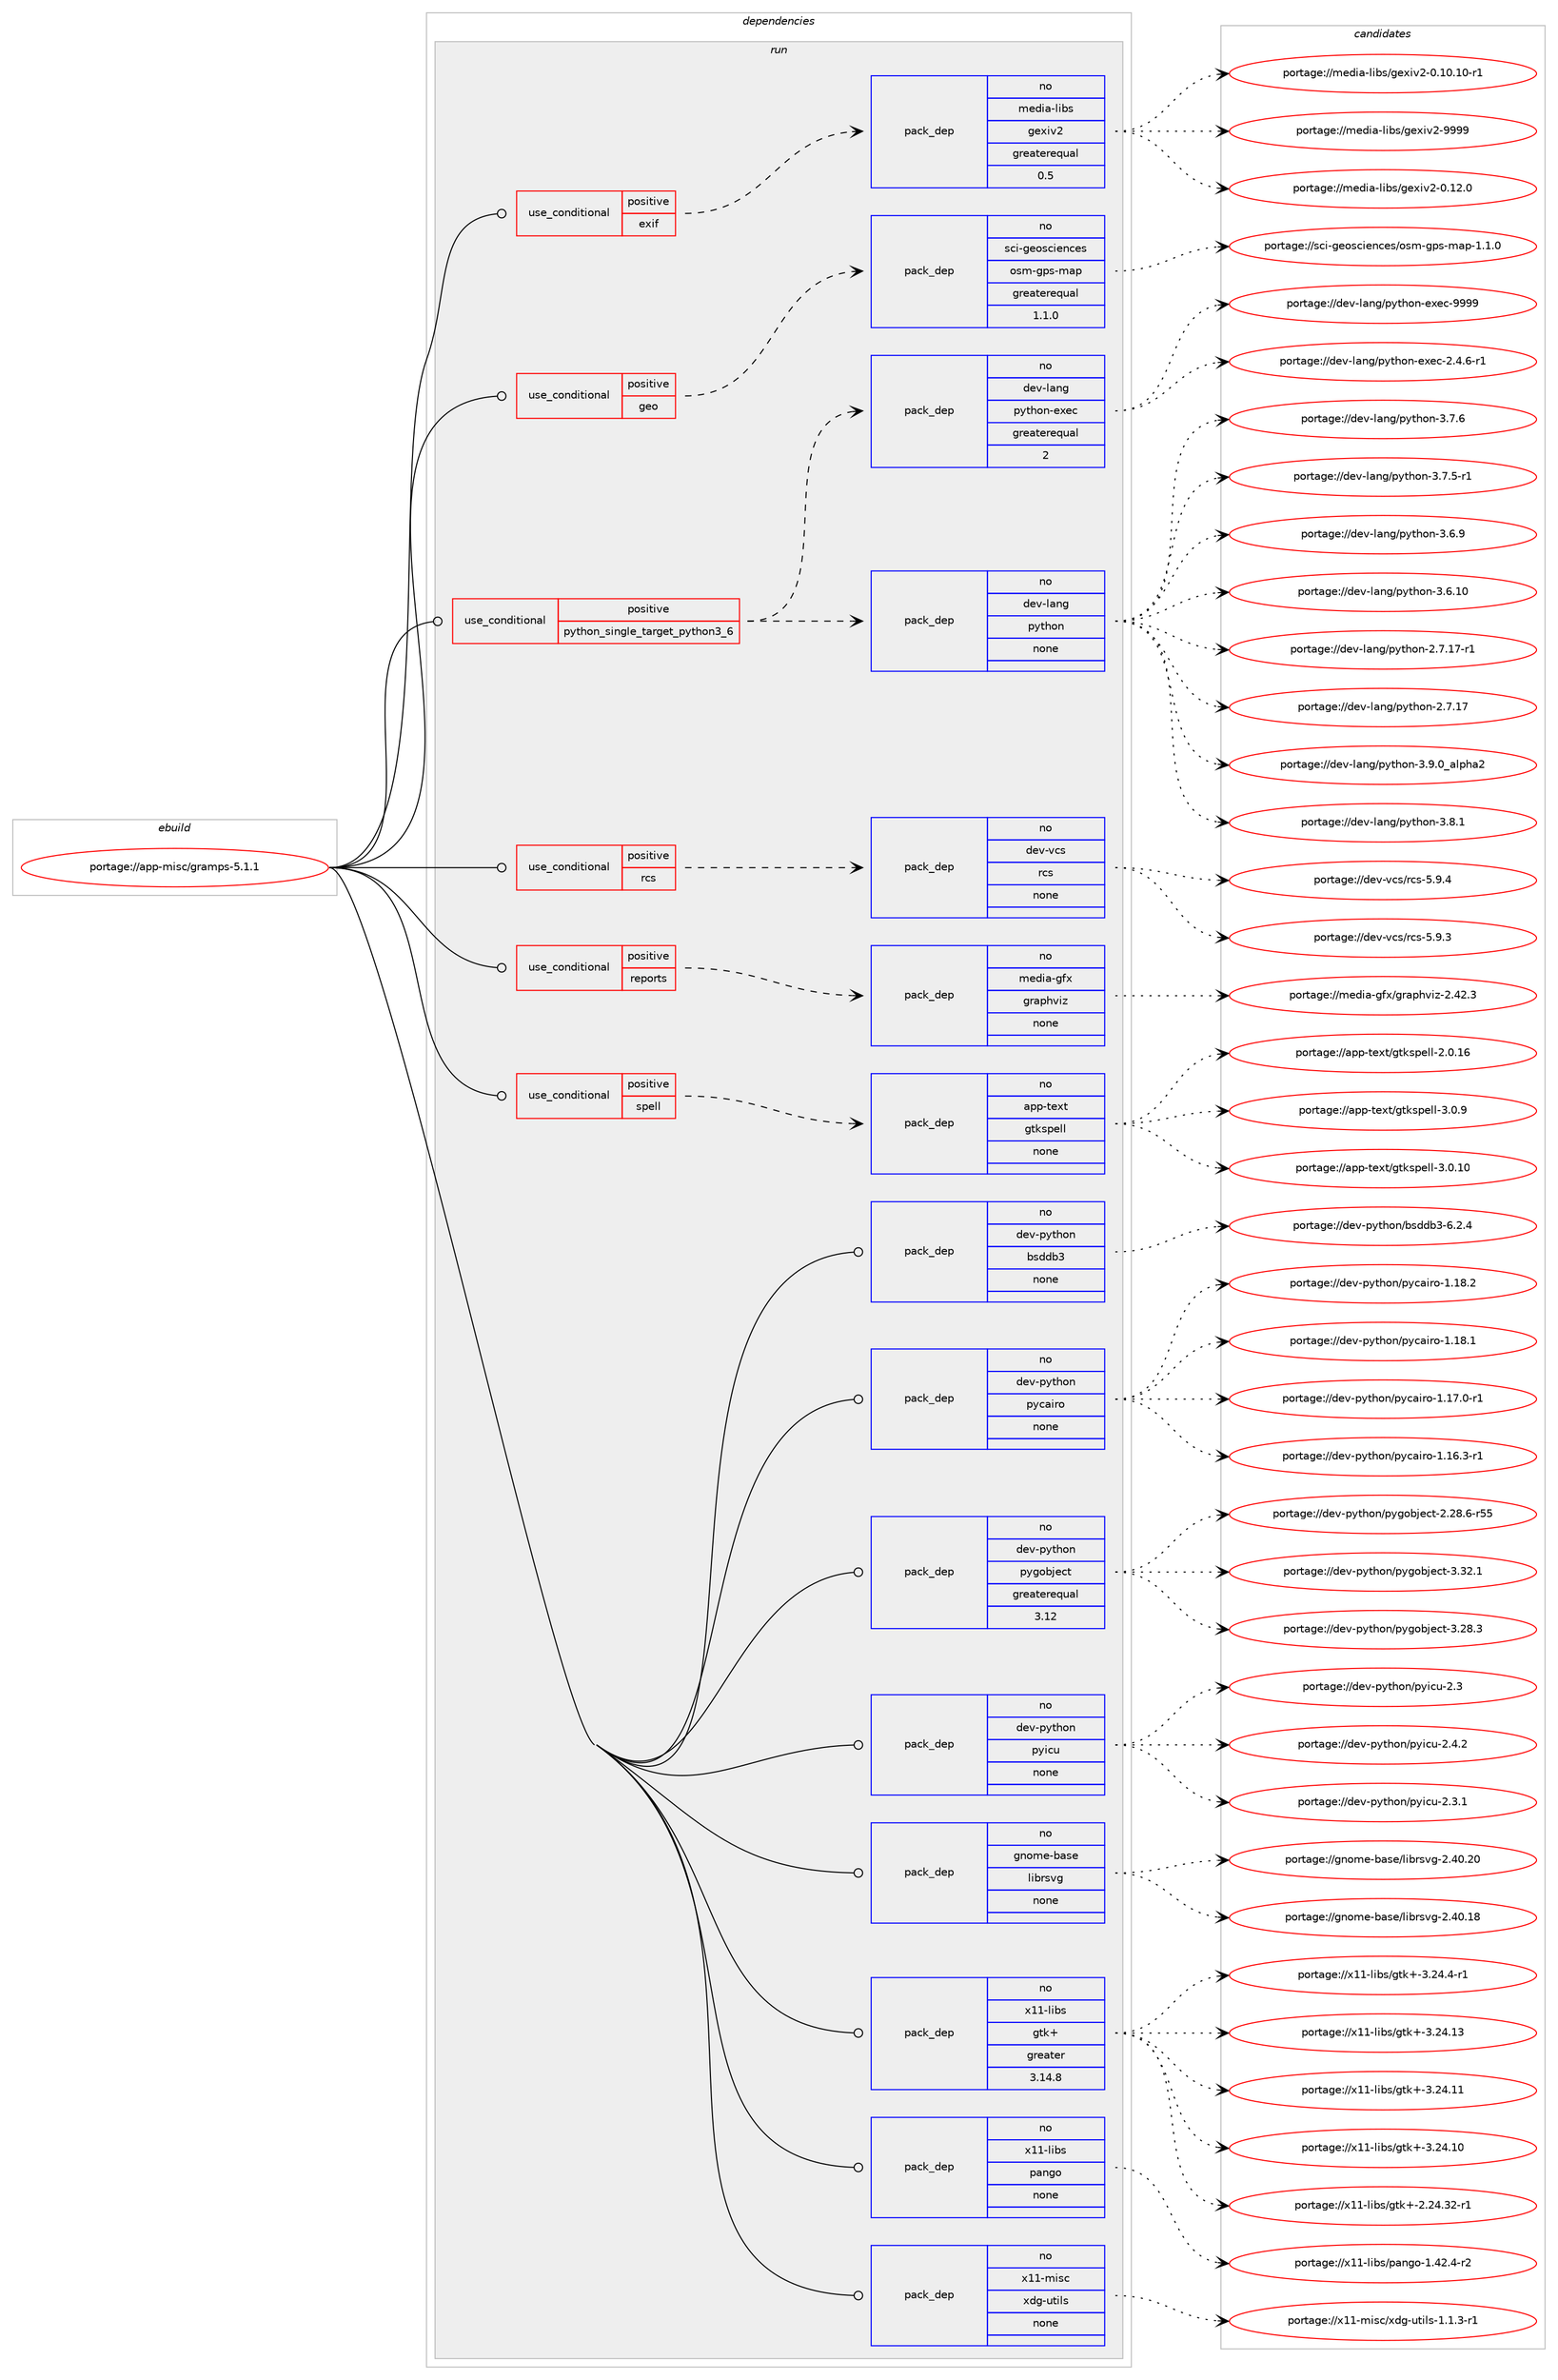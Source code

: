 digraph prolog {

# *************
# Graph options
# *************

newrank=true;
concentrate=true;
compound=true;
graph [rankdir=LR,fontname=Helvetica,fontsize=10,ranksep=1.5];#, ranksep=2.5, nodesep=0.2];
edge  [arrowhead=vee];
node  [fontname=Helvetica,fontsize=10];

# **********
# The ebuild
# **********

subgraph cluster_leftcol {
color=gray;
label=<<i>ebuild</i>>;
id [label="portage://app-misc/gramps-5.1.1", color=red, width=4, href="../app-misc/gramps-5.1.1.svg"];
}

# ****************
# The dependencies
# ****************

subgraph cluster_midcol {
color=gray;
label=<<i>dependencies</i>>;
subgraph cluster_compile {
fillcolor="#eeeeee";
style=filled;
label=<<i>compile</i>>;
}
subgraph cluster_compileandrun {
fillcolor="#eeeeee";
style=filled;
label=<<i>compile and run</i>>;
}
subgraph cluster_run {
fillcolor="#eeeeee";
style=filled;
label=<<i>run</i>>;
subgraph cond143381 {
dependency612046 [label=<<TABLE BORDER="0" CELLBORDER="1" CELLSPACING="0" CELLPADDING="4"><TR><TD ROWSPAN="3" CELLPADDING="10">use_conditional</TD></TR><TR><TD>positive</TD></TR><TR><TD>exif</TD></TR></TABLE>>, shape=none, color=red];
subgraph pack460472 {
dependency612047 [label=<<TABLE BORDER="0" CELLBORDER="1" CELLSPACING="0" CELLPADDING="4" WIDTH="220"><TR><TD ROWSPAN="6" CELLPADDING="30">pack_dep</TD></TR><TR><TD WIDTH="110">no</TD></TR><TR><TD>media-libs</TD></TR><TR><TD>gexiv2</TD></TR><TR><TD>greaterequal</TD></TR><TR><TD>0.5</TD></TR></TABLE>>, shape=none, color=blue];
}
dependency612046:e -> dependency612047:w [weight=20,style="dashed",arrowhead="vee"];
}
id:e -> dependency612046:w [weight=20,style="solid",arrowhead="odot"];
subgraph cond143382 {
dependency612048 [label=<<TABLE BORDER="0" CELLBORDER="1" CELLSPACING="0" CELLPADDING="4"><TR><TD ROWSPAN="3" CELLPADDING="10">use_conditional</TD></TR><TR><TD>positive</TD></TR><TR><TD>geo</TD></TR></TABLE>>, shape=none, color=red];
subgraph pack460473 {
dependency612049 [label=<<TABLE BORDER="0" CELLBORDER="1" CELLSPACING="0" CELLPADDING="4" WIDTH="220"><TR><TD ROWSPAN="6" CELLPADDING="30">pack_dep</TD></TR><TR><TD WIDTH="110">no</TD></TR><TR><TD>sci-geosciences</TD></TR><TR><TD>osm-gps-map</TD></TR><TR><TD>greaterequal</TD></TR><TR><TD>1.1.0</TD></TR></TABLE>>, shape=none, color=blue];
}
dependency612048:e -> dependency612049:w [weight=20,style="dashed",arrowhead="vee"];
}
id:e -> dependency612048:w [weight=20,style="solid",arrowhead="odot"];
subgraph cond143383 {
dependency612050 [label=<<TABLE BORDER="0" CELLBORDER="1" CELLSPACING="0" CELLPADDING="4"><TR><TD ROWSPAN="3" CELLPADDING="10">use_conditional</TD></TR><TR><TD>positive</TD></TR><TR><TD>python_single_target_python3_6</TD></TR></TABLE>>, shape=none, color=red];
subgraph pack460474 {
dependency612051 [label=<<TABLE BORDER="0" CELLBORDER="1" CELLSPACING="0" CELLPADDING="4" WIDTH="220"><TR><TD ROWSPAN="6" CELLPADDING="30">pack_dep</TD></TR><TR><TD WIDTH="110">no</TD></TR><TR><TD>dev-lang</TD></TR><TR><TD>python</TD></TR><TR><TD>none</TD></TR><TR><TD></TD></TR></TABLE>>, shape=none, color=blue];
}
dependency612050:e -> dependency612051:w [weight=20,style="dashed",arrowhead="vee"];
subgraph pack460475 {
dependency612052 [label=<<TABLE BORDER="0" CELLBORDER="1" CELLSPACING="0" CELLPADDING="4" WIDTH="220"><TR><TD ROWSPAN="6" CELLPADDING="30">pack_dep</TD></TR><TR><TD WIDTH="110">no</TD></TR><TR><TD>dev-lang</TD></TR><TR><TD>python-exec</TD></TR><TR><TD>greaterequal</TD></TR><TR><TD>2</TD></TR></TABLE>>, shape=none, color=blue];
}
dependency612050:e -> dependency612052:w [weight=20,style="dashed",arrowhead="vee"];
}
id:e -> dependency612050:w [weight=20,style="solid",arrowhead="odot"];
subgraph cond143384 {
dependency612053 [label=<<TABLE BORDER="0" CELLBORDER="1" CELLSPACING="0" CELLPADDING="4"><TR><TD ROWSPAN="3" CELLPADDING="10">use_conditional</TD></TR><TR><TD>positive</TD></TR><TR><TD>rcs</TD></TR></TABLE>>, shape=none, color=red];
subgraph pack460476 {
dependency612054 [label=<<TABLE BORDER="0" CELLBORDER="1" CELLSPACING="0" CELLPADDING="4" WIDTH="220"><TR><TD ROWSPAN="6" CELLPADDING="30">pack_dep</TD></TR><TR><TD WIDTH="110">no</TD></TR><TR><TD>dev-vcs</TD></TR><TR><TD>rcs</TD></TR><TR><TD>none</TD></TR><TR><TD></TD></TR></TABLE>>, shape=none, color=blue];
}
dependency612053:e -> dependency612054:w [weight=20,style="dashed",arrowhead="vee"];
}
id:e -> dependency612053:w [weight=20,style="solid",arrowhead="odot"];
subgraph cond143385 {
dependency612055 [label=<<TABLE BORDER="0" CELLBORDER="1" CELLSPACING="0" CELLPADDING="4"><TR><TD ROWSPAN="3" CELLPADDING="10">use_conditional</TD></TR><TR><TD>positive</TD></TR><TR><TD>reports</TD></TR></TABLE>>, shape=none, color=red];
subgraph pack460477 {
dependency612056 [label=<<TABLE BORDER="0" CELLBORDER="1" CELLSPACING="0" CELLPADDING="4" WIDTH="220"><TR><TD ROWSPAN="6" CELLPADDING="30">pack_dep</TD></TR><TR><TD WIDTH="110">no</TD></TR><TR><TD>media-gfx</TD></TR><TR><TD>graphviz</TD></TR><TR><TD>none</TD></TR><TR><TD></TD></TR></TABLE>>, shape=none, color=blue];
}
dependency612055:e -> dependency612056:w [weight=20,style="dashed",arrowhead="vee"];
}
id:e -> dependency612055:w [weight=20,style="solid",arrowhead="odot"];
subgraph cond143386 {
dependency612057 [label=<<TABLE BORDER="0" CELLBORDER="1" CELLSPACING="0" CELLPADDING="4"><TR><TD ROWSPAN="3" CELLPADDING="10">use_conditional</TD></TR><TR><TD>positive</TD></TR><TR><TD>spell</TD></TR></TABLE>>, shape=none, color=red];
subgraph pack460478 {
dependency612058 [label=<<TABLE BORDER="0" CELLBORDER="1" CELLSPACING="0" CELLPADDING="4" WIDTH="220"><TR><TD ROWSPAN="6" CELLPADDING="30">pack_dep</TD></TR><TR><TD WIDTH="110">no</TD></TR><TR><TD>app-text</TD></TR><TR><TD>gtkspell</TD></TR><TR><TD>none</TD></TR><TR><TD></TD></TR></TABLE>>, shape=none, color=blue];
}
dependency612057:e -> dependency612058:w [weight=20,style="dashed",arrowhead="vee"];
}
id:e -> dependency612057:w [weight=20,style="solid",arrowhead="odot"];
subgraph pack460479 {
dependency612059 [label=<<TABLE BORDER="0" CELLBORDER="1" CELLSPACING="0" CELLPADDING="4" WIDTH="220"><TR><TD ROWSPAN="6" CELLPADDING="30">pack_dep</TD></TR><TR><TD WIDTH="110">no</TD></TR><TR><TD>dev-python</TD></TR><TR><TD>bsddb3</TD></TR><TR><TD>none</TD></TR><TR><TD></TD></TR></TABLE>>, shape=none, color=blue];
}
id:e -> dependency612059:w [weight=20,style="solid",arrowhead="odot"];
subgraph pack460480 {
dependency612060 [label=<<TABLE BORDER="0" CELLBORDER="1" CELLSPACING="0" CELLPADDING="4" WIDTH="220"><TR><TD ROWSPAN="6" CELLPADDING="30">pack_dep</TD></TR><TR><TD WIDTH="110">no</TD></TR><TR><TD>dev-python</TD></TR><TR><TD>pycairo</TD></TR><TR><TD>none</TD></TR><TR><TD></TD></TR></TABLE>>, shape=none, color=blue];
}
id:e -> dependency612060:w [weight=20,style="solid",arrowhead="odot"];
subgraph pack460481 {
dependency612061 [label=<<TABLE BORDER="0" CELLBORDER="1" CELLSPACING="0" CELLPADDING="4" WIDTH="220"><TR><TD ROWSPAN="6" CELLPADDING="30">pack_dep</TD></TR><TR><TD WIDTH="110">no</TD></TR><TR><TD>dev-python</TD></TR><TR><TD>pygobject</TD></TR><TR><TD>greaterequal</TD></TR><TR><TD>3.12</TD></TR></TABLE>>, shape=none, color=blue];
}
id:e -> dependency612061:w [weight=20,style="solid",arrowhead="odot"];
subgraph pack460482 {
dependency612062 [label=<<TABLE BORDER="0" CELLBORDER="1" CELLSPACING="0" CELLPADDING="4" WIDTH="220"><TR><TD ROWSPAN="6" CELLPADDING="30">pack_dep</TD></TR><TR><TD WIDTH="110">no</TD></TR><TR><TD>dev-python</TD></TR><TR><TD>pyicu</TD></TR><TR><TD>none</TD></TR><TR><TD></TD></TR></TABLE>>, shape=none, color=blue];
}
id:e -> dependency612062:w [weight=20,style="solid",arrowhead="odot"];
subgraph pack460483 {
dependency612063 [label=<<TABLE BORDER="0" CELLBORDER="1" CELLSPACING="0" CELLPADDING="4" WIDTH="220"><TR><TD ROWSPAN="6" CELLPADDING="30">pack_dep</TD></TR><TR><TD WIDTH="110">no</TD></TR><TR><TD>gnome-base</TD></TR><TR><TD>librsvg</TD></TR><TR><TD>none</TD></TR><TR><TD></TD></TR></TABLE>>, shape=none, color=blue];
}
id:e -> dependency612063:w [weight=20,style="solid",arrowhead="odot"];
subgraph pack460484 {
dependency612064 [label=<<TABLE BORDER="0" CELLBORDER="1" CELLSPACING="0" CELLPADDING="4" WIDTH="220"><TR><TD ROWSPAN="6" CELLPADDING="30">pack_dep</TD></TR><TR><TD WIDTH="110">no</TD></TR><TR><TD>x11-libs</TD></TR><TR><TD>gtk+</TD></TR><TR><TD>greater</TD></TR><TR><TD>3.14.8</TD></TR></TABLE>>, shape=none, color=blue];
}
id:e -> dependency612064:w [weight=20,style="solid",arrowhead="odot"];
subgraph pack460485 {
dependency612065 [label=<<TABLE BORDER="0" CELLBORDER="1" CELLSPACING="0" CELLPADDING="4" WIDTH="220"><TR><TD ROWSPAN="6" CELLPADDING="30">pack_dep</TD></TR><TR><TD WIDTH="110">no</TD></TR><TR><TD>x11-libs</TD></TR><TR><TD>pango</TD></TR><TR><TD>none</TD></TR><TR><TD></TD></TR></TABLE>>, shape=none, color=blue];
}
id:e -> dependency612065:w [weight=20,style="solid",arrowhead="odot"];
subgraph pack460486 {
dependency612066 [label=<<TABLE BORDER="0" CELLBORDER="1" CELLSPACING="0" CELLPADDING="4" WIDTH="220"><TR><TD ROWSPAN="6" CELLPADDING="30">pack_dep</TD></TR><TR><TD WIDTH="110">no</TD></TR><TR><TD>x11-misc</TD></TR><TR><TD>xdg-utils</TD></TR><TR><TD>none</TD></TR><TR><TD></TD></TR></TABLE>>, shape=none, color=blue];
}
id:e -> dependency612066:w [weight=20,style="solid",arrowhead="odot"];
}
}

# **************
# The candidates
# **************

subgraph cluster_choices {
rank=same;
color=gray;
label=<<i>candidates</i>>;

subgraph choice460472 {
color=black;
nodesep=1;
choice10910110010597451081059811547103101120105118504557575757 [label="portage://media-libs/gexiv2-9999", color=red, width=4,href="../media-libs/gexiv2-9999.svg"];
choice109101100105974510810598115471031011201051185045484649504648 [label="portage://media-libs/gexiv2-0.12.0", color=red, width=4,href="../media-libs/gexiv2-0.12.0.svg"];
choice109101100105974510810598115471031011201051185045484649484649484511449 [label="portage://media-libs/gexiv2-0.10.10-r1", color=red, width=4,href="../media-libs/gexiv2-0.10.10-r1.svg"];
dependency612047:e -> choice10910110010597451081059811547103101120105118504557575757:w [style=dotted,weight="100"];
dependency612047:e -> choice109101100105974510810598115471031011201051185045484649504648:w [style=dotted,weight="100"];
dependency612047:e -> choice109101100105974510810598115471031011201051185045484649484649484511449:w [style=dotted,weight="100"];
}
subgraph choice460473 {
color=black;
nodesep=1;
choice1159910545103101111115991051011109910111547111115109451031121154510997112454946494648 [label="portage://sci-geosciences/osm-gps-map-1.1.0", color=red, width=4,href="../sci-geosciences/osm-gps-map-1.1.0.svg"];
dependency612049:e -> choice1159910545103101111115991051011109910111547111115109451031121154510997112454946494648:w [style=dotted,weight="100"];
}
subgraph choice460474 {
color=black;
nodesep=1;
choice10010111845108971101034711212111610411111045514657464895971081121049750 [label="portage://dev-lang/python-3.9.0_alpha2", color=red, width=4,href="../dev-lang/python-3.9.0_alpha2.svg"];
choice100101118451089711010347112121116104111110455146564649 [label="portage://dev-lang/python-3.8.1", color=red, width=4,href="../dev-lang/python-3.8.1.svg"];
choice100101118451089711010347112121116104111110455146554654 [label="portage://dev-lang/python-3.7.6", color=red, width=4,href="../dev-lang/python-3.7.6.svg"];
choice1001011184510897110103471121211161041111104551465546534511449 [label="portage://dev-lang/python-3.7.5-r1", color=red, width=4,href="../dev-lang/python-3.7.5-r1.svg"];
choice100101118451089711010347112121116104111110455146544657 [label="portage://dev-lang/python-3.6.9", color=red, width=4,href="../dev-lang/python-3.6.9.svg"];
choice10010111845108971101034711212111610411111045514654464948 [label="portage://dev-lang/python-3.6.10", color=red, width=4,href="../dev-lang/python-3.6.10.svg"];
choice100101118451089711010347112121116104111110455046554649554511449 [label="portage://dev-lang/python-2.7.17-r1", color=red, width=4,href="../dev-lang/python-2.7.17-r1.svg"];
choice10010111845108971101034711212111610411111045504655464955 [label="portage://dev-lang/python-2.7.17", color=red, width=4,href="../dev-lang/python-2.7.17.svg"];
dependency612051:e -> choice10010111845108971101034711212111610411111045514657464895971081121049750:w [style=dotted,weight="100"];
dependency612051:e -> choice100101118451089711010347112121116104111110455146564649:w [style=dotted,weight="100"];
dependency612051:e -> choice100101118451089711010347112121116104111110455146554654:w [style=dotted,weight="100"];
dependency612051:e -> choice1001011184510897110103471121211161041111104551465546534511449:w [style=dotted,weight="100"];
dependency612051:e -> choice100101118451089711010347112121116104111110455146544657:w [style=dotted,weight="100"];
dependency612051:e -> choice10010111845108971101034711212111610411111045514654464948:w [style=dotted,weight="100"];
dependency612051:e -> choice100101118451089711010347112121116104111110455046554649554511449:w [style=dotted,weight="100"];
dependency612051:e -> choice10010111845108971101034711212111610411111045504655464955:w [style=dotted,weight="100"];
}
subgraph choice460475 {
color=black;
nodesep=1;
choice10010111845108971101034711212111610411111045101120101994557575757 [label="portage://dev-lang/python-exec-9999", color=red, width=4,href="../dev-lang/python-exec-9999.svg"];
choice10010111845108971101034711212111610411111045101120101994550465246544511449 [label="portage://dev-lang/python-exec-2.4.6-r1", color=red, width=4,href="../dev-lang/python-exec-2.4.6-r1.svg"];
dependency612052:e -> choice10010111845108971101034711212111610411111045101120101994557575757:w [style=dotted,weight="100"];
dependency612052:e -> choice10010111845108971101034711212111610411111045101120101994550465246544511449:w [style=dotted,weight="100"];
}
subgraph choice460476 {
color=black;
nodesep=1;
choice10010111845118991154711499115455346574652 [label="portage://dev-vcs/rcs-5.9.4", color=red, width=4,href="../dev-vcs/rcs-5.9.4.svg"];
choice10010111845118991154711499115455346574651 [label="portage://dev-vcs/rcs-5.9.3", color=red, width=4,href="../dev-vcs/rcs-5.9.3.svg"];
dependency612054:e -> choice10010111845118991154711499115455346574652:w [style=dotted,weight="100"];
dependency612054:e -> choice10010111845118991154711499115455346574651:w [style=dotted,weight="100"];
}
subgraph choice460477 {
color=black;
nodesep=1;
choice1091011001059745103102120471031149711210411810512245504652504651 [label="portage://media-gfx/graphviz-2.42.3", color=red, width=4,href="../media-gfx/graphviz-2.42.3.svg"];
dependency612056:e -> choice1091011001059745103102120471031149711210411810512245504652504651:w [style=dotted,weight="100"];
}
subgraph choice460478 {
color=black;
nodesep=1;
choice971121124511610112011647103116107115112101108108455146484657 [label="portage://app-text/gtkspell-3.0.9", color=red, width=4,href="../app-text/gtkspell-3.0.9.svg"];
choice97112112451161011201164710311610711511210110810845514648464948 [label="portage://app-text/gtkspell-3.0.10", color=red, width=4,href="../app-text/gtkspell-3.0.10.svg"];
choice97112112451161011201164710311610711511210110810845504648464954 [label="portage://app-text/gtkspell-2.0.16", color=red, width=4,href="../app-text/gtkspell-2.0.16.svg"];
dependency612058:e -> choice971121124511610112011647103116107115112101108108455146484657:w [style=dotted,weight="100"];
dependency612058:e -> choice97112112451161011201164710311610711511210110810845514648464948:w [style=dotted,weight="100"];
dependency612058:e -> choice97112112451161011201164710311610711511210110810845504648464954:w [style=dotted,weight="100"];
}
subgraph choice460479 {
color=black;
nodesep=1;
choice1001011184511212111610411111047981151001009851455446504652 [label="portage://dev-python/bsddb3-6.2.4", color=red, width=4,href="../dev-python/bsddb3-6.2.4.svg"];
dependency612059:e -> choice1001011184511212111610411111047981151001009851455446504652:w [style=dotted,weight="100"];
}
subgraph choice460480 {
color=black;
nodesep=1;
choice1001011184511212111610411111047112121999710511411145494649564650 [label="portage://dev-python/pycairo-1.18.2", color=red, width=4,href="../dev-python/pycairo-1.18.2.svg"];
choice1001011184511212111610411111047112121999710511411145494649564649 [label="portage://dev-python/pycairo-1.18.1", color=red, width=4,href="../dev-python/pycairo-1.18.1.svg"];
choice10010111845112121116104111110471121219997105114111454946495546484511449 [label="portage://dev-python/pycairo-1.17.0-r1", color=red, width=4,href="../dev-python/pycairo-1.17.0-r1.svg"];
choice10010111845112121116104111110471121219997105114111454946495446514511449 [label="portage://dev-python/pycairo-1.16.3-r1", color=red, width=4,href="../dev-python/pycairo-1.16.3-r1.svg"];
dependency612060:e -> choice1001011184511212111610411111047112121999710511411145494649564650:w [style=dotted,weight="100"];
dependency612060:e -> choice1001011184511212111610411111047112121999710511411145494649564649:w [style=dotted,weight="100"];
dependency612060:e -> choice10010111845112121116104111110471121219997105114111454946495546484511449:w [style=dotted,weight="100"];
dependency612060:e -> choice10010111845112121116104111110471121219997105114111454946495446514511449:w [style=dotted,weight="100"];
}
subgraph choice460481 {
color=black;
nodesep=1;
choice1001011184511212111610411111047112121103111981061019911645514651504649 [label="portage://dev-python/pygobject-3.32.1", color=red, width=4,href="../dev-python/pygobject-3.32.1.svg"];
choice1001011184511212111610411111047112121103111981061019911645514650564651 [label="portage://dev-python/pygobject-3.28.3", color=red, width=4,href="../dev-python/pygobject-3.28.3.svg"];
choice1001011184511212111610411111047112121103111981061019911645504650564654451145353 [label="portage://dev-python/pygobject-2.28.6-r55", color=red, width=4,href="../dev-python/pygobject-2.28.6-r55.svg"];
dependency612061:e -> choice1001011184511212111610411111047112121103111981061019911645514651504649:w [style=dotted,weight="100"];
dependency612061:e -> choice1001011184511212111610411111047112121103111981061019911645514650564651:w [style=dotted,weight="100"];
dependency612061:e -> choice1001011184511212111610411111047112121103111981061019911645504650564654451145353:w [style=dotted,weight="100"];
}
subgraph choice460482 {
color=black;
nodesep=1;
choice100101118451121211161041111104711212110599117455046524650 [label="portage://dev-python/pyicu-2.4.2", color=red, width=4,href="../dev-python/pyicu-2.4.2.svg"];
choice100101118451121211161041111104711212110599117455046514649 [label="portage://dev-python/pyicu-2.3.1", color=red, width=4,href="../dev-python/pyicu-2.3.1.svg"];
choice10010111845112121116104111110471121211059911745504651 [label="portage://dev-python/pyicu-2.3", color=red, width=4,href="../dev-python/pyicu-2.3.svg"];
dependency612062:e -> choice100101118451121211161041111104711212110599117455046524650:w [style=dotted,weight="100"];
dependency612062:e -> choice100101118451121211161041111104711212110599117455046514649:w [style=dotted,weight="100"];
dependency612062:e -> choice10010111845112121116104111110471121211059911745504651:w [style=dotted,weight="100"];
}
subgraph choice460483 {
color=black;
nodesep=1;
choice10311011110910145989711510147108105981141151181034550465248465048 [label="portage://gnome-base/librsvg-2.40.20", color=red, width=4,href="../gnome-base/librsvg-2.40.20.svg"];
choice10311011110910145989711510147108105981141151181034550465248464956 [label="portage://gnome-base/librsvg-2.40.18", color=red, width=4,href="../gnome-base/librsvg-2.40.18.svg"];
dependency612063:e -> choice10311011110910145989711510147108105981141151181034550465248465048:w [style=dotted,weight="100"];
dependency612063:e -> choice10311011110910145989711510147108105981141151181034550465248464956:w [style=dotted,weight="100"];
}
subgraph choice460484 {
color=black;
nodesep=1;
choice120494945108105981154710311610743455146505246524511449 [label="portage://x11-libs/gtk+-3.24.4-r1", color=red, width=4,href="../x11-libs/gtk+-3.24.4-r1.svg"];
choice1204949451081059811547103116107434551465052464951 [label="portage://x11-libs/gtk+-3.24.13", color=red, width=4,href="../x11-libs/gtk+-3.24.13.svg"];
choice1204949451081059811547103116107434551465052464949 [label="portage://x11-libs/gtk+-3.24.11", color=red, width=4,href="../x11-libs/gtk+-3.24.11.svg"];
choice1204949451081059811547103116107434551465052464948 [label="portage://x11-libs/gtk+-3.24.10", color=red, width=4,href="../x11-libs/gtk+-3.24.10.svg"];
choice12049494510810598115471031161074345504650524651504511449 [label="portage://x11-libs/gtk+-2.24.32-r1", color=red, width=4,href="../x11-libs/gtk+-2.24.32-r1.svg"];
dependency612064:e -> choice120494945108105981154710311610743455146505246524511449:w [style=dotted,weight="100"];
dependency612064:e -> choice1204949451081059811547103116107434551465052464951:w [style=dotted,weight="100"];
dependency612064:e -> choice1204949451081059811547103116107434551465052464949:w [style=dotted,weight="100"];
dependency612064:e -> choice1204949451081059811547103116107434551465052464948:w [style=dotted,weight="100"];
dependency612064:e -> choice12049494510810598115471031161074345504650524651504511449:w [style=dotted,weight="100"];
}
subgraph choice460485 {
color=black;
nodesep=1;
choice120494945108105981154711297110103111454946525046524511450 [label="portage://x11-libs/pango-1.42.4-r2", color=red, width=4,href="../x11-libs/pango-1.42.4-r2.svg"];
dependency612065:e -> choice120494945108105981154711297110103111454946525046524511450:w [style=dotted,weight="100"];
}
subgraph choice460486 {
color=black;
nodesep=1;
choice1204949451091051159947120100103451171161051081154549464946514511449 [label="portage://x11-misc/xdg-utils-1.1.3-r1", color=red, width=4,href="../x11-misc/xdg-utils-1.1.3-r1.svg"];
dependency612066:e -> choice1204949451091051159947120100103451171161051081154549464946514511449:w [style=dotted,weight="100"];
}
}

}
